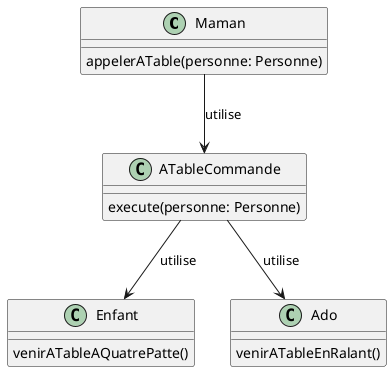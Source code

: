 @startuml Command

class Maman {
    appelerATable(personne: Personne)
}

class Enfant {
    venirATableAQuatrePatte()
}

class Ado {
    venirATableEnRalant()
}


class ATableCommande {
    execute(personne: Personne)
}

Maman --> ATableCommande : utilise
ATableCommande --> Ado : utilise
ATableCommande --> Enfant : utilise

@enduml